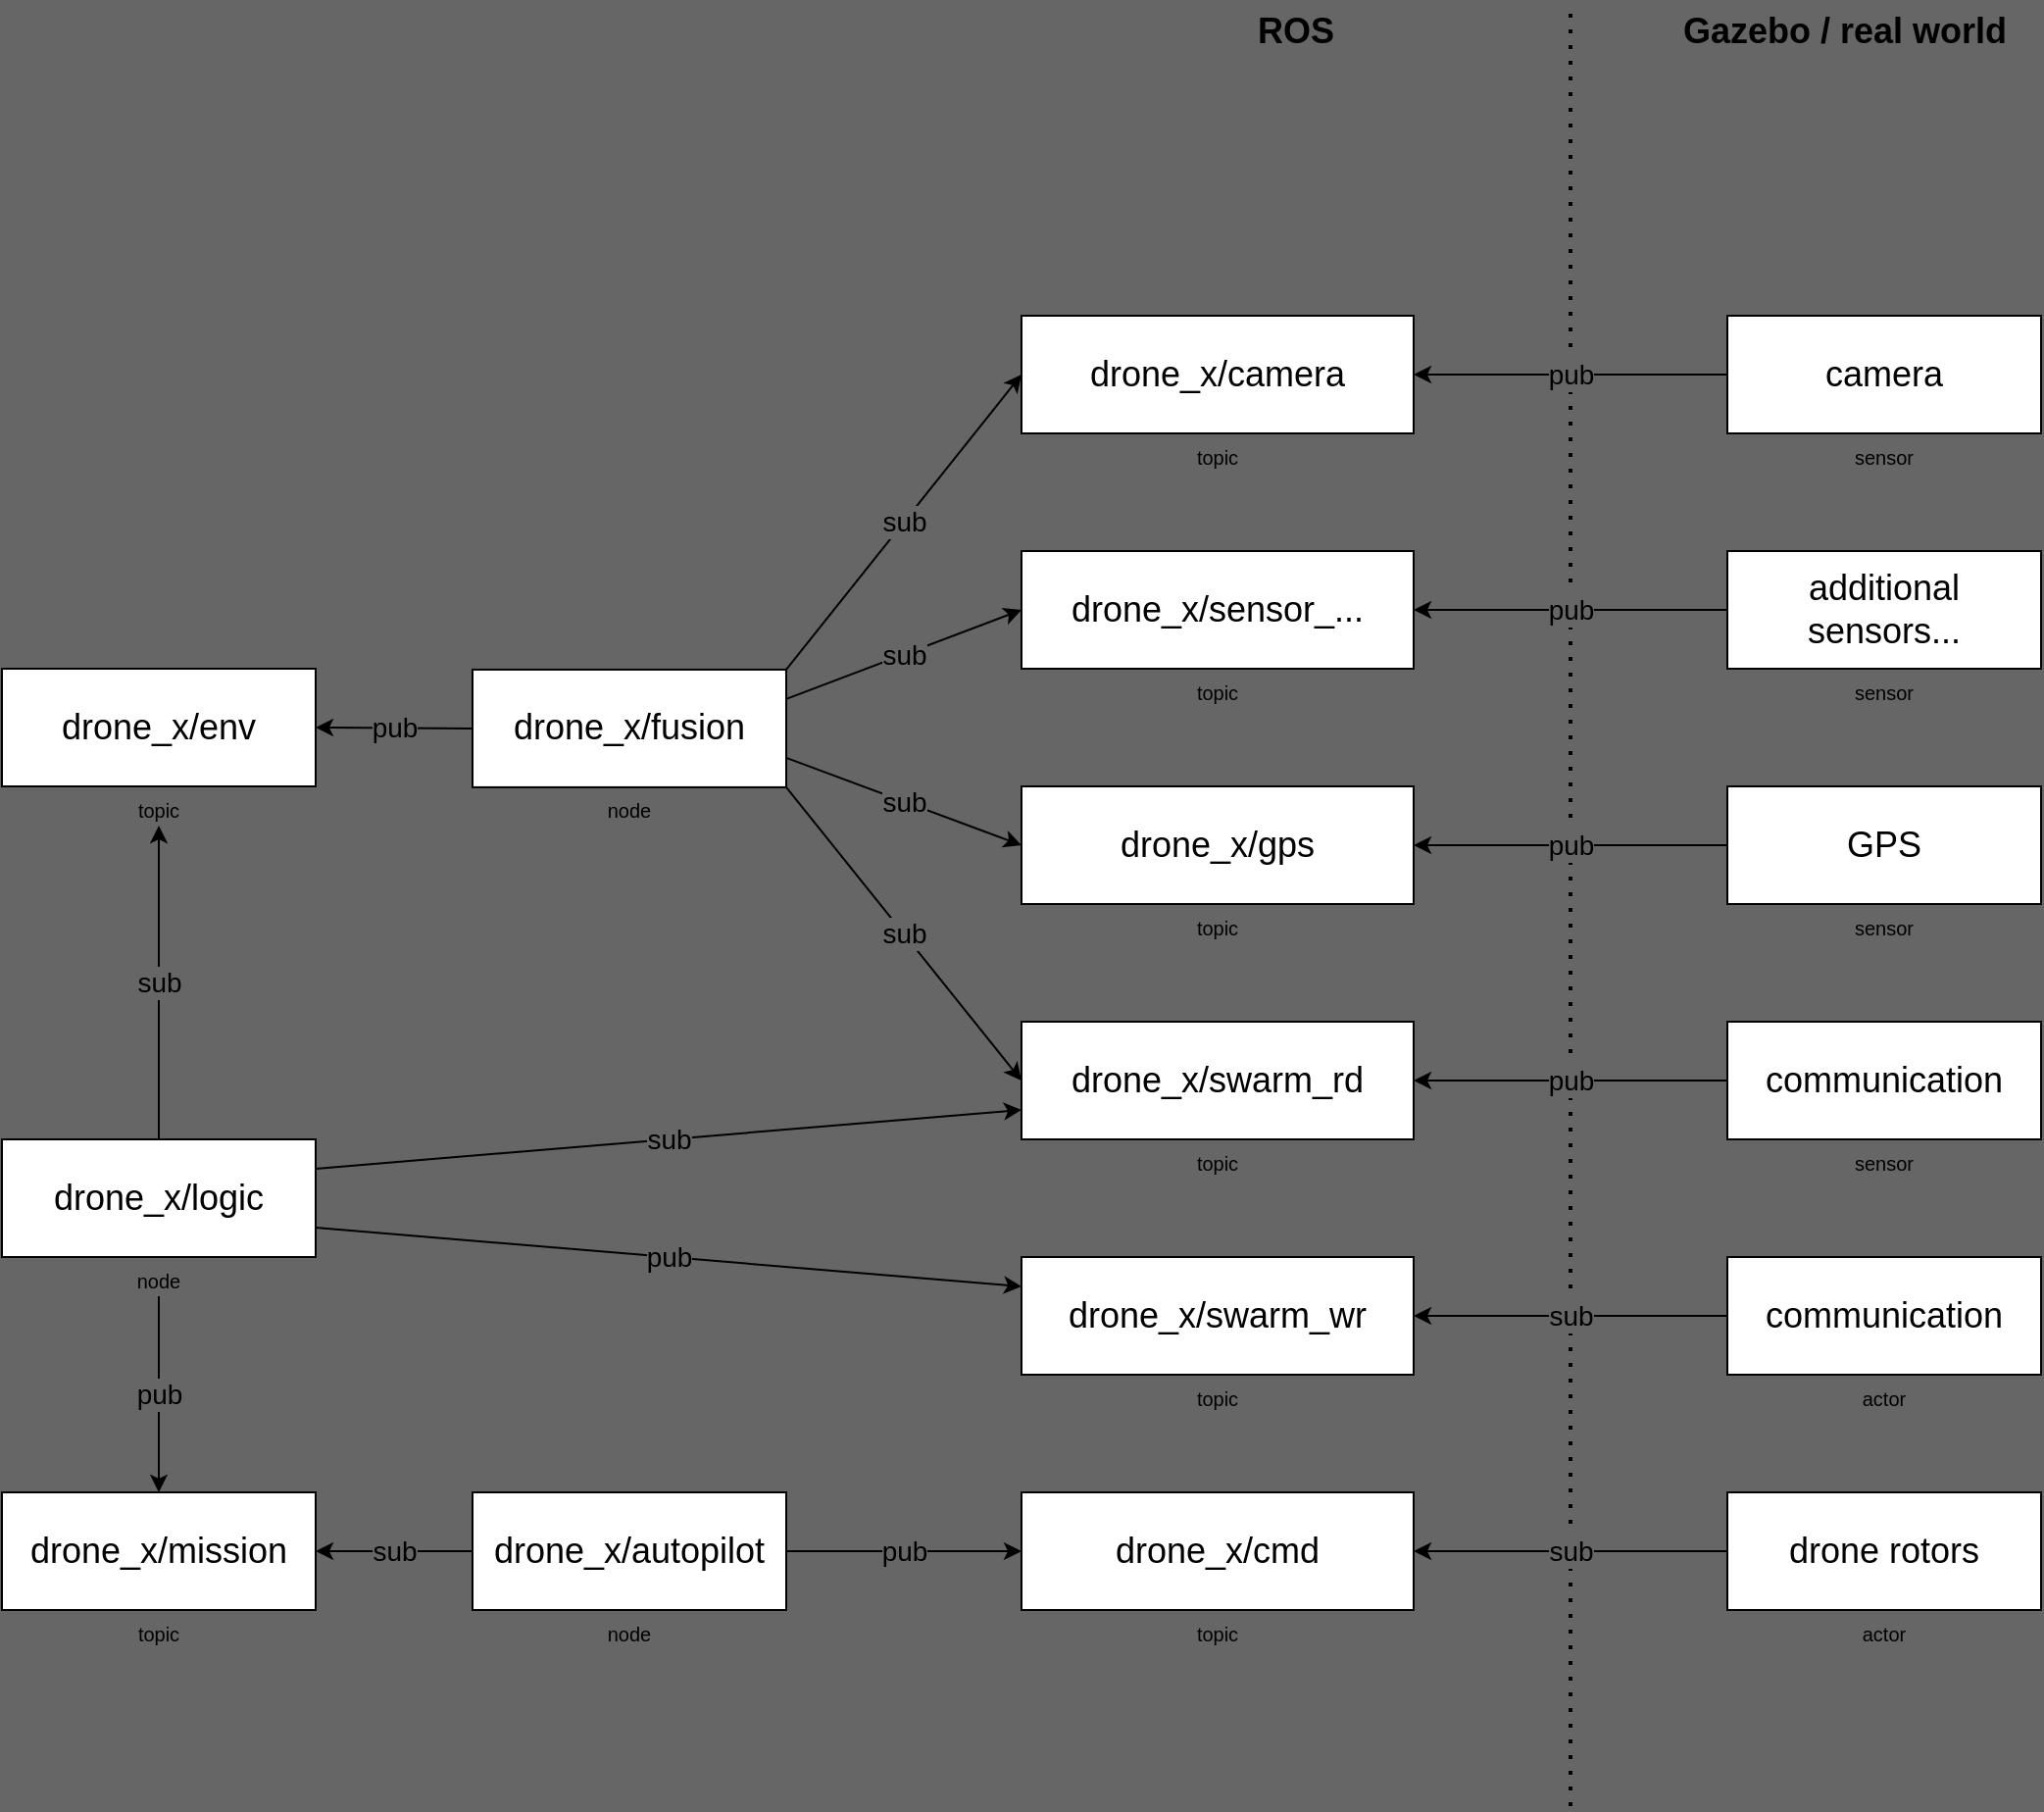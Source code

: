 <mxfile>
    <diagram id="wbBuAb8xEPY0tB7qTS9y" name="Page-1">
        <mxGraphModel dx="1654" dy="798" grid="1" gridSize="10" guides="1" tooltips="1" connect="1" arrows="1" fold="1" page="1" pageScale="1" pageWidth="1920" pageHeight="1200" background="#666666" math="0" shadow="0">
            <root>
                <mxCell id="0"/>
                <mxCell id="1" parent="0"/>
                <mxCell id="2" value="" style="endArrow=none;dashed=1;html=1;dashPattern=1 3;strokeWidth=2;" edge="1" parent="1">
                    <mxGeometry width="50" height="50" relative="1" as="geometry">
                        <mxPoint x="1160" y="960" as="sourcePoint"/>
                        <mxPoint x="1160" y="40" as="targetPoint"/>
                    </mxGeometry>
                </mxCell>
                <mxCell id="3" value="&lt;b&gt;&lt;font style=&quot;font-size: 18px&quot;&gt;ROS&lt;/font&gt;&lt;/b&gt;" style="text;html=1;strokeColor=none;fillColor=none;align=center;verticalAlign=middle;whiteSpace=wrap;rounded=0;" vertex="1" parent="1">
                    <mxGeometry x="920" y="40" width="200" height="30" as="geometry"/>
                </mxCell>
                <mxCell id="4" value="&lt;b&gt;&lt;font style=&quot;font-size: 18px&quot;&gt;Gazebo / real world&lt;/font&gt;&lt;/b&gt;" style="text;html=1;strokeColor=none;fillColor=none;align=center;verticalAlign=middle;whiteSpace=wrap;rounded=0;" vertex="1" parent="1">
                    <mxGeometry x="1200" y="40" width="200" height="30" as="geometry"/>
                </mxCell>
                <mxCell id="10" value="pub" style="edgeStyle=none;html=1;entryX=1;entryY=0.5;entryDx=0;entryDy=0;fontSize=14;labelBackgroundColor=#666666;" edge="1" parent="1" source="6" target="9">
                    <mxGeometry relative="1" as="geometry">
                        <Array as="points"/>
                    </mxGeometry>
                </mxCell>
                <mxCell id="6" value="camera" style="rounded=0;whiteSpace=wrap;html=1;fontSize=18;" vertex="1" parent="1">
                    <mxGeometry x="1240" y="200" width="160" height="60" as="geometry"/>
                </mxCell>
                <mxCell id="12" value="pub" style="edgeStyle=none;html=1;entryX=1;entryY=0.5;entryDx=0;entryDy=0;fontSize=14;labelBackgroundColor=#666666;" edge="1" parent="1" source="7" target="11">
                    <mxGeometry relative="1" as="geometry"/>
                </mxCell>
                <mxCell id="7" value="GPS" style="rounded=0;whiteSpace=wrap;html=1;fontSize=18;" vertex="1" parent="1">
                    <mxGeometry x="1240" y="440" width="160" height="60" as="geometry"/>
                </mxCell>
                <mxCell id="43" value="pub" style="edgeStyle=none;html=1;entryX=1;entryY=0.5;entryDx=0;entryDy=0;fontSize=14;labelBackgroundColor=#666666;" edge="1" parent="1" source="8" target="41">
                    <mxGeometry relative="1" as="geometry"/>
                </mxCell>
                <mxCell id="8" value="communication" style="rounded=0;whiteSpace=wrap;html=1;fontSize=18;" vertex="1" parent="1">
                    <mxGeometry x="1240" y="560" width="160" height="60" as="geometry"/>
                </mxCell>
                <mxCell id="9" value="drone_x/camera" style="rounded=0;whiteSpace=wrap;html=1;fontSize=18;" vertex="1" parent="1">
                    <mxGeometry x="880" y="200" width="200" height="60" as="geometry"/>
                </mxCell>
                <mxCell id="11" value="drone_x/gps" style="rounded=0;whiteSpace=wrap;html=1;fontSize=18;" vertex="1" parent="1">
                    <mxGeometry x="880" y="440" width="200" height="60" as="geometry"/>
                </mxCell>
                <mxCell id="13" value="pub" style="edgeStyle=none;html=1;entryX=1;entryY=0.5;entryDx=0;entryDy=0;fontSize=14;labelBackgroundColor=#666666;" edge="1" parent="1" source="14" target="15">
                    <mxGeometry relative="1" as="geometry"/>
                </mxCell>
                <mxCell id="14" value="additional sensors..." style="rounded=0;whiteSpace=wrap;html=1;fontSize=18;" vertex="1" parent="1">
                    <mxGeometry x="1240" y="320" width="160" height="60" as="geometry"/>
                </mxCell>
                <mxCell id="15" value="drone_x/sensor_..." style="rounded=0;whiteSpace=wrap;html=1;fontSize=18;" vertex="1" parent="1">
                    <mxGeometry x="880" y="320" width="200" height="60" as="geometry"/>
                </mxCell>
                <mxCell id="18" value="&lt;font style=&quot;font-size: 10px&quot;&gt;topic&lt;/font&gt;" style="text;html=1;strokeColor=none;fillColor=none;align=center;verticalAlign=middle;whiteSpace=wrap;rounded=0;fontSize=18;" vertex="1" parent="1">
                    <mxGeometry x="960" y="260" width="40" height="20" as="geometry"/>
                </mxCell>
                <mxCell id="19" value="&lt;font style=&quot;font-size: 10px&quot;&gt;topic&lt;/font&gt;" style="text;html=1;strokeColor=none;fillColor=none;align=center;verticalAlign=middle;whiteSpace=wrap;rounded=0;fontSize=18;" vertex="1" parent="1">
                    <mxGeometry x="960" y="380" width="40" height="20" as="geometry"/>
                </mxCell>
                <mxCell id="20" value="&lt;font style=&quot;font-size: 10px&quot;&gt;topic&lt;/font&gt;" style="text;html=1;strokeColor=none;fillColor=none;align=center;verticalAlign=middle;whiteSpace=wrap;rounded=0;fontSize=18;" vertex="1" parent="1">
                    <mxGeometry x="960" y="500" width="40" height="20" as="geometry"/>
                </mxCell>
                <mxCell id="21" value="&lt;font style=&quot;font-size: 10px&quot;&gt;sensor&lt;/font&gt;" style="text;html=1;strokeColor=none;fillColor=none;align=center;verticalAlign=middle;whiteSpace=wrap;rounded=0;fontSize=18;" vertex="1" parent="1">
                    <mxGeometry x="1280" y="260" width="80" height="20" as="geometry"/>
                </mxCell>
                <mxCell id="22" value="&lt;font style=&quot;font-size: 10px&quot;&gt;sensor&lt;/font&gt;" style="text;html=1;strokeColor=none;fillColor=none;align=center;verticalAlign=middle;whiteSpace=wrap;rounded=0;fontSize=18;" vertex="1" parent="1">
                    <mxGeometry x="1280" y="380" width="80" height="20" as="geometry"/>
                </mxCell>
                <mxCell id="23" value="&lt;font style=&quot;font-size: 10px&quot;&gt;sensor&lt;/font&gt;" style="text;html=1;strokeColor=none;fillColor=none;align=center;verticalAlign=middle;whiteSpace=wrap;rounded=0;fontSize=18;" vertex="1" parent="1">
                    <mxGeometry x="1280" y="500" width="80" height="20" as="geometry"/>
                </mxCell>
                <mxCell id="24" value="&lt;font style=&quot;font-size: 10px&quot;&gt;sensor&lt;/font&gt;" style="text;html=1;strokeColor=none;fillColor=none;align=center;verticalAlign=middle;whiteSpace=wrap;rounded=0;fontSize=18;" vertex="1" parent="1">
                    <mxGeometry x="1280" y="620" width="80" height="20" as="geometry"/>
                </mxCell>
                <mxCell id="29" value="&lt;font style=&quot;font-size: 14px&quot;&gt;sub&lt;/font&gt;" style="edgeStyle=none;html=1;fontSize=10;exitX=1;exitY=0;exitDx=0;exitDy=0;entryX=0;entryY=0.5;entryDx=0;entryDy=0;labelBackgroundColor=#666666;" edge="1" parent="1" source="25" target="9">
                    <mxGeometry relative="1" as="geometry">
                        <mxPoint x="880" y="230" as="targetPoint"/>
                    </mxGeometry>
                </mxCell>
                <mxCell id="30" value="sub" style="edgeStyle=none;html=1;exitX=1;exitY=0.25;exitDx=0;exitDy=0;entryX=0;entryY=0.5;entryDx=0;entryDy=0;fontSize=14;labelBackgroundColor=#666666;" edge="1" parent="1" source="25" target="15">
                    <mxGeometry relative="1" as="geometry"/>
                </mxCell>
                <mxCell id="36" value="pub" style="edgeStyle=none;html=1;exitX=0;exitY=0.5;exitDx=0;exitDy=0;entryX=1;entryY=0.5;entryDx=0;entryDy=0;fontSize=14;labelBackgroundColor=#666666;" edge="1" parent="1" source="25" target="34">
                    <mxGeometry relative="1" as="geometry"/>
                </mxCell>
                <mxCell id="37" value="sub" style="edgeStyle=none;html=1;exitX=1;exitY=0.75;exitDx=0;exitDy=0;entryX=0;entryY=0.5;entryDx=0;entryDy=0;fontSize=14;labelBackgroundColor=#666666;" edge="1" parent="1" source="25" target="11">
                    <mxGeometry relative="1" as="geometry"/>
                </mxCell>
                <mxCell id="44" value="sub" style="edgeStyle=none;html=1;exitX=1;exitY=1;exitDx=0;exitDy=0;entryX=0;entryY=0.5;entryDx=0;entryDy=0;fontSize=14;labelBackgroundColor=#666666;" edge="1" parent="1" source="25" target="41">
                    <mxGeometry relative="1" as="geometry"/>
                </mxCell>
                <mxCell id="25" value="drone_x/fusion" style="rounded=0;whiteSpace=wrap;html=1;fontSize=18;" vertex="1" parent="1">
                    <mxGeometry x="600" y="380.46" width="160" height="60" as="geometry"/>
                </mxCell>
                <mxCell id="26" value="&lt;font style=&quot;font-size: 10px&quot;&gt;node&lt;/font&gt;" style="text;html=1;strokeColor=none;fillColor=none;align=center;verticalAlign=middle;whiteSpace=wrap;rounded=0;fontSize=18;" vertex="1" parent="1">
                    <mxGeometry x="640" y="440.46" width="80" height="20" as="geometry"/>
                </mxCell>
                <mxCell id="34" value="drone_x/env" style="rounded=0;whiteSpace=wrap;html=1;fontSize=18;" vertex="1" parent="1">
                    <mxGeometry x="360" y="380" width="160" height="60" as="geometry"/>
                </mxCell>
                <mxCell id="35" value="&lt;font style=&quot;font-size: 10px&quot;&gt;topic&lt;/font&gt;" style="text;html=1;strokeColor=none;fillColor=none;align=center;verticalAlign=middle;whiteSpace=wrap;rounded=0;fontSize=18;" vertex="1" parent="1">
                    <mxGeometry x="400" y="440" width="80" height="20" as="geometry"/>
                </mxCell>
                <mxCell id="67" value="sub" style="edgeStyle=none;html=1;entryX=1;entryY=0.5;entryDx=0;entryDy=0;fontSize=14;labelBackgroundColor=#666666;" edge="1" parent="1" source="38" target="65">
                    <mxGeometry relative="1" as="geometry"/>
                </mxCell>
                <mxCell id="38" value="drone rotors" style="rounded=0;whiteSpace=wrap;html=1;fontSize=18;" vertex="1" parent="1">
                    <mxGeometry x="1240" y="800" width="160" height="60" as="geometry"/>
                </mxCell>
                <mxCell id="39" value="&lt;font style=&quot;font-size: 10px&quot;&gt;actor&lt;/font&gt;" style="text;html=1;strokeColor=none;fillColor=none;align=center;verticalAlign=middle;whiteSpace=wrap;rounded=0;fontSize=18;" vertex="1" parent="1">
                    <mxGeometry x="1280" y="860" width="80" height="20" as="geometry"/>
                </mxCell>
                <mxCell id="41" value="drone_x/swarm_rd" style="rounded=0;whiteSpace=wrap;html=1;fontSize=18;" vertex="1" parent="1">
                    <mxGeometry x="880" y="560" width="200" height="60" as="geometry"/>
                </mxCell>
                <mxCell id="42" value="&lt;font style=&quot;font-size: 10px&quot;&gt;topic&lt;/font&gt;" style="text;html=1;strokeColor=none;fillColor=none;align=center;verticalAlign=middle;whiteSpace=wrap;rounded=0;fontSize=18;" vertex="1" parent="1">
                    <mxGeometry x="960" y="620" width="40" height="20" as="geometry"/>
                </mxCell>
                <mxCell id="50" value="sub" style="edgeStyle=none;html=1;entryX=1;entryY=0.5;entryDx=0;entryDy=0;fontSize=14;labelBackgroundColor=#666666;" edge="1" parent="1" source="51" target="53">
                    <mxGeometry relative="1" as="geometry"/>
                </mxCell>
                <mxCell id="51" value="communication" style="rounded=0;whiteSpace=wrap;html=1;fontSize=18;" vertex="1" parent="1">
                    <mxGeometry x="1240" y="680" width="160" height="60" as="geometry"/>
                </mxCell>
                <mxCell id="52" value="&lt;font style=&quot;font-size: 10px&quot;&gt;actor&lt;/font&gt;" style="text;html=1;strokeColor=none;fillColor=none;align=center;verticalAlign=middle;whiteSpace=wrap;rounded=0;fontSize=18;" vertex="1" parent="1">
                    <mxGeometry x="1280" y="740" width="80" height="20" as="geometry"/>
                </mxCell>
                <mxCell id="53" value="drone_x/swarm_wr" style="rounded=0;whiteSpace=wrap;html=1;fontSize=18;" vertex="1" parent="1">
                    <mxGeometry x="880" y="680" width="200" height="60" as="geometry"/>
                </mxCell>
                <mxCell id="54" value="&lt;font style=&quot;font-size: 10px&quot;&gt;topic&lt;/font&gt;" style="text;html=1;strokeColor=none;fillColor=none;align=center;verticalAlign=middle;whiteSpace=wrap;rounded=0;fontSize=18;" vertex="1" parent="1">
                    <mxGeometry x="960" y="740" width="40" height="20" as="geometry"/>
                </mxCell>
                <mxCell id="57" value="sub" style="edgeStyle=none;html=1;fontSize=14;entryX=0.5;entryY=1;entryDx=0;entryDy=0;labelBackgroundColor=#666666;" edge="1" parent="1" source="55" target="35">
                    <mxGeometry relative="1" as="geometry">
                        <mxPoint x="440" y="490" as="targetPoint"/>
                    </mxGeometry>
                </mxCell>
                <mxCell id="58" value="pub" style="edgeStyle=none;html=1;exitX=1;exitY=0.75;exitDx=0;exitDy=0;entryX=0;entryY=0.25;entryDx=0;entryDy=0;fontSize=14;labelBackgroundColor=#666666;" edge="1" parent="1" source="55" target="53">
                    <mxGeometry relative="1" as="geometry"/>
                </mxCell>
                <mxCell id="60" value="sub" style="edgeStyle=none;html=1;entryX=0;entryY=0.75;entryDx=0;entryDy=0;fontSize=14;exitX=1;exitY=0.25;exitDx=0;exitDy=0;labelBackgroundColor=#666666;" edge="1" parent="1" source="55" target="41">
                    <mxGeometry relative="1" as="geometry">
                        <mxPoint x="520" y="630" as="sourcePoint"/>
                    </mxGeometry>
                </mxCell>
                <mxCell id="55" value="drone_x/logic" style="rounded=0;whiteSpace=wrap;html=1;fontSize=18;" vertex="1" parent="1">
                    <mxGeometry x="360" y="620" width="160" height="60" as="geometry"/>
                </mxCell>
                <mxCell id="74" value="pub" style="edgeStyle=none;html=1;exitX=0.5;exitY=1;exitDx=0;exitDy=0;entryX=0.5;entryY=0;entryDx=0;entryDy=0;fontSize=14;labelBackgroundColor=#666666;" edge="1" parent="1" source="56" target="69">
                    <mxGeometry relative="1" as="geometry"/>
                </mxCell>
                <mxCell id="56" value="&lt;font style=&quot;font-size: 10px&quot;&gt;node&lt;/font&gt;" style="text;html=1;strokeColor=none;fillColor=none;align=center;verticalAlign=middle;whiteSpace=wrap;rounded=0;fontSize=18;" vertex="1" parent="1">
                    <mxGeometry x="400" y="680" width="80" height="20" as="geometry"/>
                </mxCell>
                <mxCell id="68" value="pub" style="edgeStyle=none;html=1;exitX=1;exitY=0.5;exitDx=0;exitDy=0;entryX=0;entryY=0.5;entryDx=0;entryDy=0;fontSize=14;labelBackgroundColor=#666666;" edge="1" parent="1" source="63" target="65">
                    <mxGeometry relative="1" as="geometry"/>
                </mxCell>
                <mxCell id="75" value="sub" style="edgeStyle=none;html=1;entryX=1;entryY=0.5;entryDx=0;entryDy=0;fontSize=14;labelBackgroundColor=#666666;" edge="1" parent="1" source="63" target="69">
                    <mxGeometry relative="1" as="geometry"/>
                </mxCell>
                <mxCell id="63" value="drone_x/autopilot" style="rounded=0;whiteSpace=wrap;html=1;fontSize=18;" vertex="1" parent="1">
                    <mxGeometry x="600" y="800" width="160" height="60" as="geometry"/>
                </mxCell>
                <mxCell id="64" value="&lt;font style=&quot;font-size: 10px&quot;&gt;node&lt;/font&gt;" style="text;html=1;strokeColor=none;fillColor=none;align=center;verticalAlign=middle;whiteSpace=wrap;rounded=0;fontSize=18;" vertex="1" parent="1">
                    <mxGeometry x="640" y="860" width="80" height="20" as="geometry"/>
                </mxCell>
                <mxCell id="65" value="drone_x/cmd" style="rounded=0;whiteSpace=wrap;html=1;fontSize=18;" vertex="1" parent="1">
                    <mxGeometry x="880" y="800" width="200" height="60" as="geometry"/>
                </mxCell>
                <mxCell id="66" value="&lt;font style=&quot;font-size: 10px&quot;&gt;topic&lt;/font&gt;" style="text;html=1;strokeColor=none;fillColor=none;align=center;verticalAlign=middle;whiteSpace=wrap;rounded=0;fontSize=18;" vertex="1" parent="1">
                    <mxGeometry x="920" y="860" width="120" height="20" as="geometry"/>
                </mxCell>
                <mxCell id="69" value="drone_x/mission" style="rounded=0;whiteSpace=wrap;html=1;fontSize=18;" vertex="1" parent="1">
                    <mxGeometry x="360" y="800" width="160" height="60" as="geometry"/>
                </mxCell>
                <mxCell id="70" value="&lt;font style=&quot;font-size: 10px&quot;&gt;topic&lt;/font&gt;" style="text;html=1;strokeColor=none;fillColor=none;align=center;verticalAlign=middle;whiteSpace=wrap;rounded=0;fontSize=18;" vertex="1" parent="1">
                    <mxGeometry x="400" y="860" width="80" height="20" as="geometry"/>
                </mxCell>
            </root>
        </mxGraphModel>
    </diagram>
</mxfile>